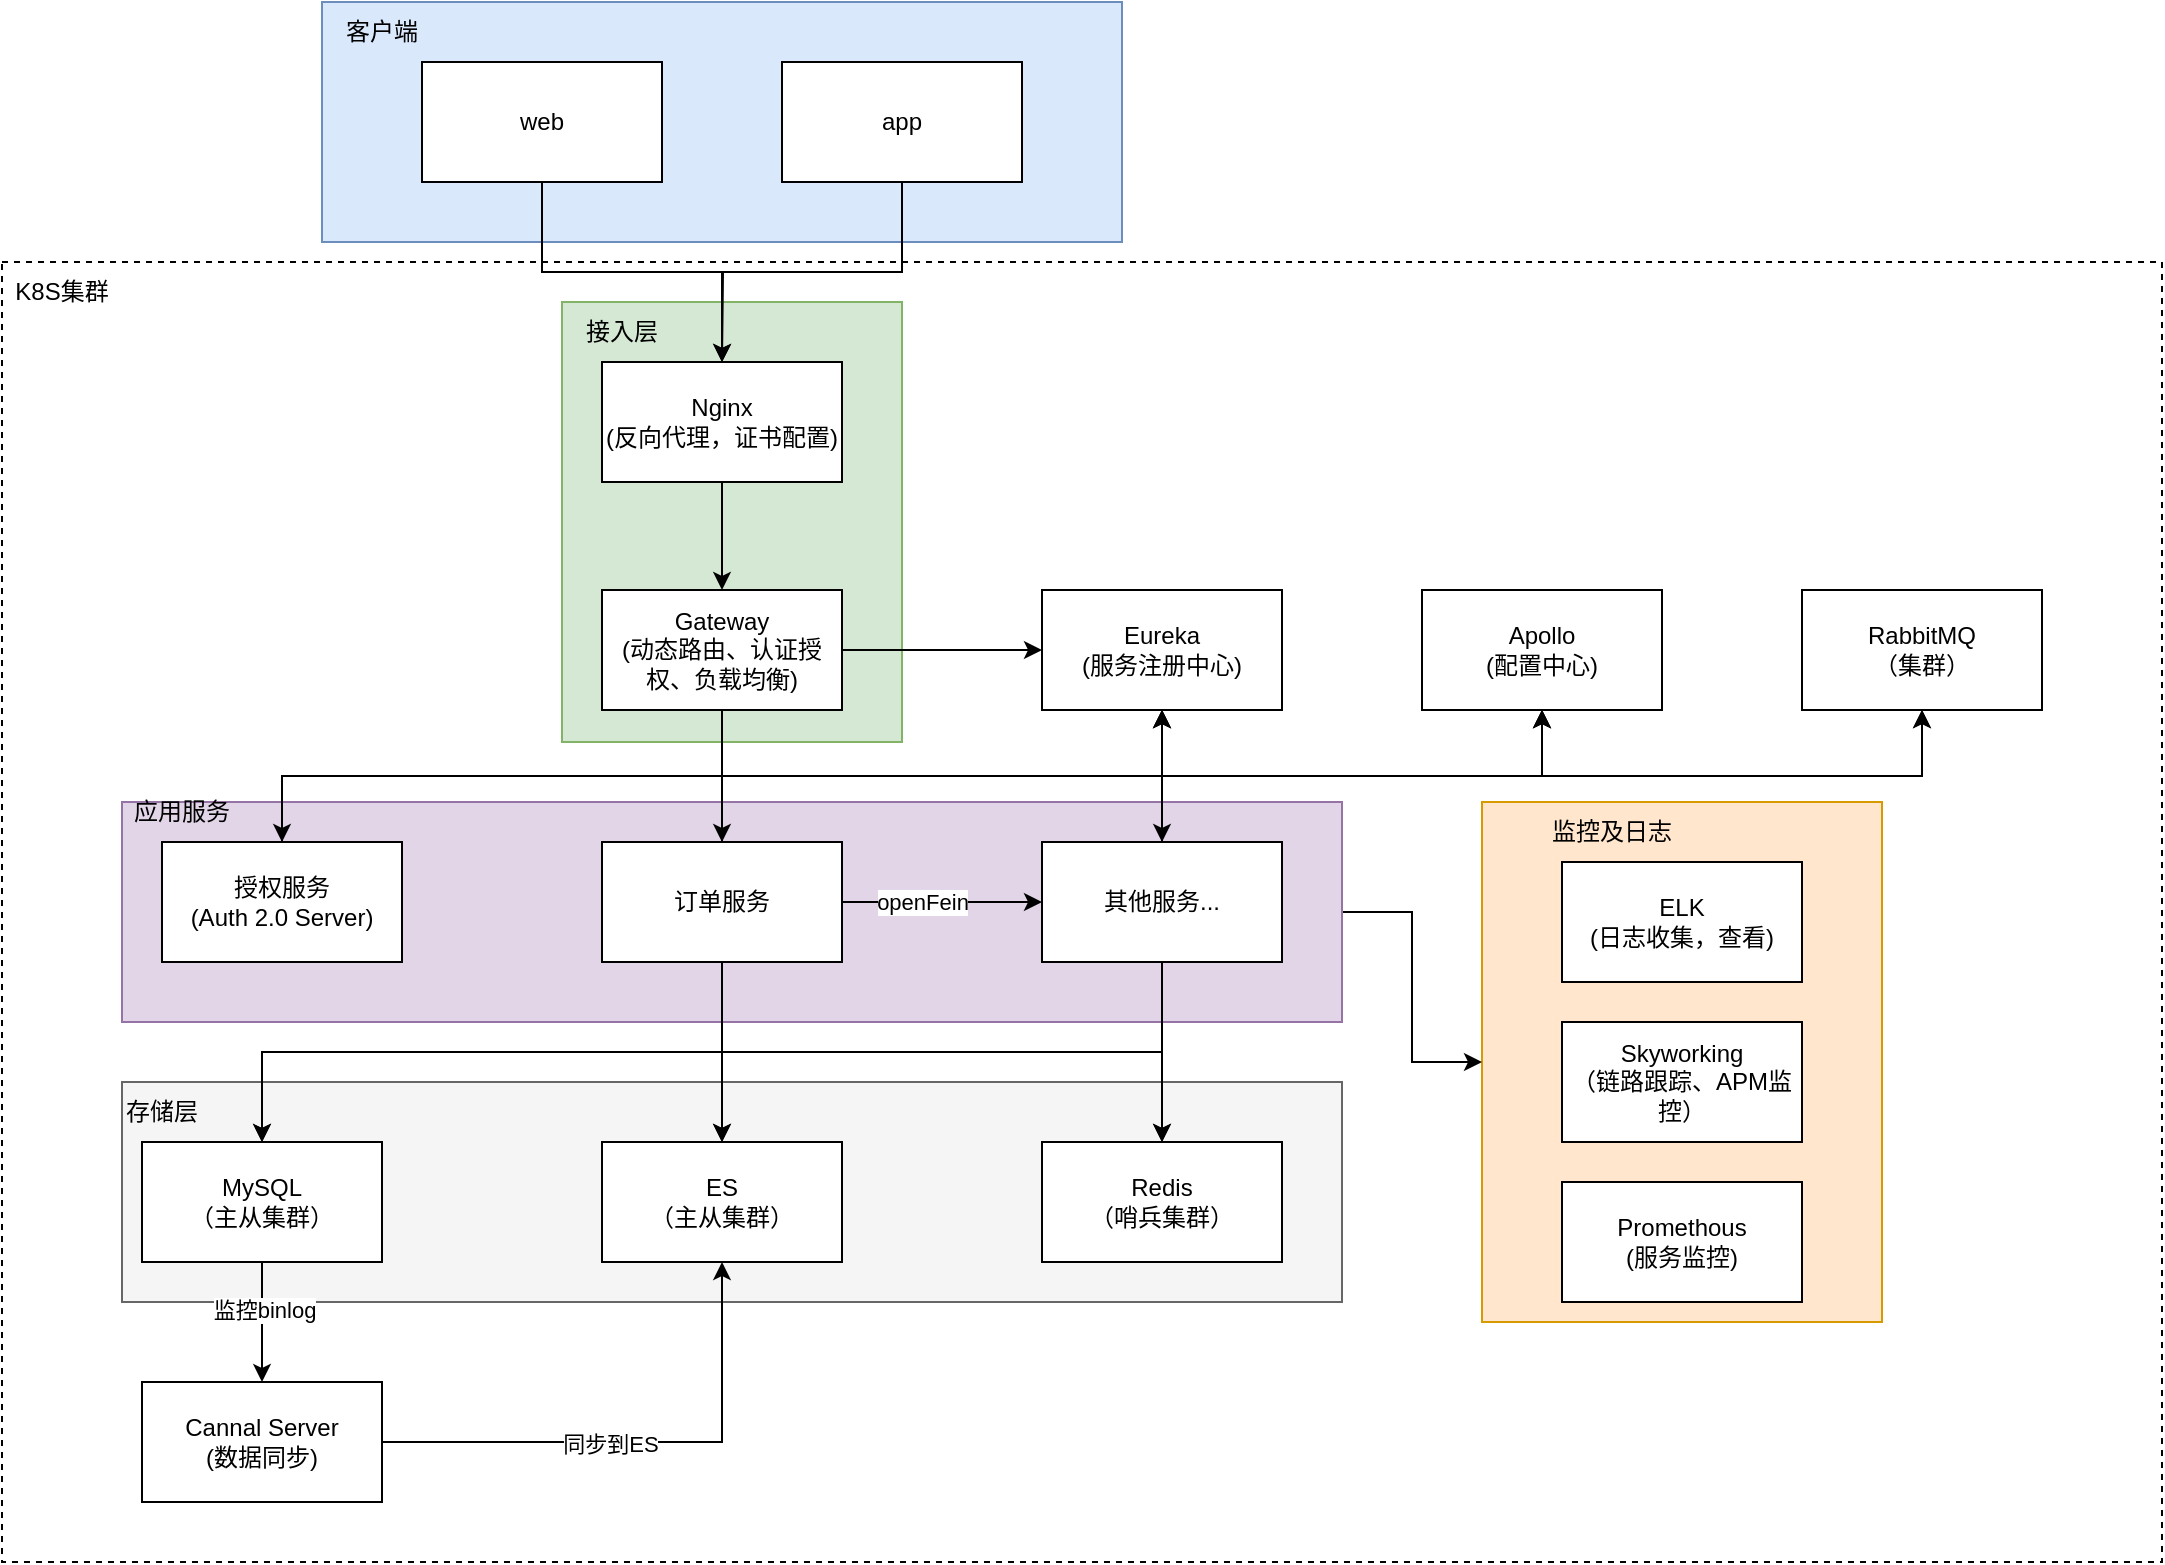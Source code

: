<mxfile version="24.7.7">
  <diagram name="第 1 页" id="JWrh12a5ofCbuKyQh7Sv">
    <mxGraphModel dx="1434" dy="841" grid="1" gridSize="10" guides="1" tooltips="1" connect="1" arrows="1" fold="1" page="1" pageScale="1" pageWidth="1169" pageHeight="827" math="0" shadow="0">
      <root>
        <mxCell id="0" />
        <mxCell id="1" parent="0" />
        <mxCell id="1WofLLIVv_YYoYcuGVh5-64" value="" style="rounded=0;whiteSpace=wrap;html=1;dashed=1;" parent="1" vertex="1">
          <mxGeometry x="160" y="220" width="1080" height="650" as="geometry" />
        </mxCell>
        <mxCell id="1WofLLIVv_YYoYcuGVh5-69" value="" style="rounded=0;whiteSpace=wrap;html=1;fillColor=#ffe6cc;strokeColor=#d79b00;" parent="1" vertex="1">
          <mxGeometry x="900" y="490" width="200" height="260" as="geometry" />
        </mxCell>
        <mxCell id="1WofLLIVv_YYoYcuGVh5-57" value="" style="rounded=0;whiteSpace=wrap;html=1;fillColor=#f5f5f5;strokeColor=#666666;fontColor=#333333;" parent="1" vertex="1">
          <mxGeometry x="220" y="630" width="610" height="110" as="geometry" />
        </mxCell>
        <mxCell id="1WofLLIVv_YYoYcuGVh5-46" value="" style="rounded=0;whiteSpace=wrap;html=1;fillColor=#d5e8d4;strokeColor=#82b366;" parent="1" vertex="1">
          <mxGeometry x="440" y="240" width="170" height="220" as="geometry" />
        </mxCell>
        <mxCell id="1WofLLIVv_YYoYcuGVh5-72" style="edgeStyle=orthogonalEdgeStyle;rounded=0;orthogonalLoop=1;jettySize=auto;html=1;exitX=1;exitY=0.5;exitDx=0;exitDy=0;entryX=0;entryY=0.5;entryDx=0;entryDy=0;" parent="1" source="1WofLLIVv_YYoYcuGVh5-44" target="1WofLLIVv_YYoYcuGVh5-69" edge="1">
          <mxGeometry relative="1" as="geometry" />
        </mxCell>
        <mxCell id="1WofLLIVv_YYoYcuGVh5-44" value="" style="rounded=0;whiteSpace=wrap;html=1;fillColor=#e1d5e7;strokeColor=#9673a6;" parent="1" vertex="1">
          <mxGeometry x="220" y="490" width="610" height="110" as="geometry" />
        </mxCell>
        <mxCell id="1WofLLIVv_YYoYcuGVh5-42" value="" style="rounded=0;whiteSpace=wrap;html=1;fillColor=#dae8fc;strokeColor=#6c8ebf;" parent="1" vertex="1">
          <mxGeometry x="320" y="90" width="400" height="120" as="geometry" />
        </mxCell>
        <mxCell id="1WofLLIVv_YYoYcuGVh5-6" style="edgeStyle=orthogonalEdgeStyle;rounded=0;orthogonalLoop=1;jettySize=auto;html=1;exitX=0.5;exitY=1;exitDx=0;exitDy=0;entryX=0.5;entryY=0;entryDx=0;entryDy=0;" parent="1" source="1WofLLIVv_YYoYcuGVh5-2" target="1WofLLIVv_YYoYcuGVh5-4" edge="1">
          <mxGeometry relative="1" as="geometry" />
        </mxCell>
        <mxCell id="1WofLLIVv_YYoYcuGVh5-2" value="web" style="rounded=0;whiteSpace=wrap;html=1;" parent="1" vertex="1">
          <mxGeometry x="370" y="120" width="120" height="60" as="geometry" />
        </mxCell>
        <mxCell id="1WofLLIVv_YYoYcuGVh5-7" style="edgeStyle=orthogonalEdgeStyle;rounded=0;orthogonalLoop=1;jettySize=auto;html=1;exitX=0.5;exitY=1;exitDx=0;exitDy=0;" parent="1" source="1WofLLIVv_YYoYcuGVh5-3" edge="1">
          <mxGeometry relative="1" as="geometry">
            <mxPoint x="520" y="270" as="targetPoint" />
          </mxGeometry>
        </mxCell>
        <mxCell id="1WofLLIVv_YYoYcuGVh5-3" value="app" style="rounded=0;whiteSpace=wrap;html=1;" parent="1" vertex="1">
          <mxGeometry x="550" y="120" width="120" height="60" as="geometry" />
        </mxCell>
        <mxCell id="1WofLLIVv_YYoYcuGVh5-8" style="edgeStyle=orthogonalEdgeStyle;rounded=0;orthogonalLoop=1;jettySize=auto;html=1;exitX=0.5;exitY=1;exitDx=0;exitDy=0;entryX=0.5;entryY=0;entryDx=0;entryDy=0;" parent="1" source="1WofLLIVv_YYoYcuGVh5-4" target="1WofLLIVv_YYoYcuGVh5-5" edge="1">
          <mxGeometry relative="1" as="geometry" />
        </mxCell>
        <mxCell id="1WofLLIVv_YYoYcuGVh5-4" value="Nginx&lt;br&gt;(反向代理，证书配置)" style="rounded=0;whiteSpace=wrap;html=1;" parent="1" vertex="1">
          <mxGeometry x="460" y="270" width="120" height="60" as="geometry" />
        </mxCell>
        <mxCell id="1WofLLIVv_YYoYcuGVh5-10" style="edgeStyle=orthogonalEdgeStyle;rounded=0;orthogonalLoop=1;jettySize=auto;html=1;exitX=1;exitY=0.5;exitDx=0;exitDy=0;entryX=0;entryY=0.5;entryDx=0;entryDy=0;" parent="1" source="1WofLLIVv_YYoYcuGVh5-5" target="1WofLLIVv_YYoYcuGVh5-9" edge="1">
          <mxGeometry relative="1" as="geometry" />
        </mxCell>
        <mxCell id="1WofLLIVv_YYoYcuGVh5-12" style="edgeStyle=orthogonalEdgeStyle;rounded=0;orthogonalLoop=1;jettySize=auto;html=1;exitX=0.5;exitY=1;exitDx=0;exitDy=0;entryX=0.5;entryY=0;entryDx=0;entryDy=0;" parent="1" source="1WofLLIVv_YYoYcuGVh5-5" target="1WofLLIVv_YYoYcuGVh5-11" edge="1">
          <mxGeometry relative="1" as="geometry" />
        </mxCell>
        <mxCell id="1WofLLIVv_YYoYcuGVh5-17" style="edgeStyle=orthogonalEdgeStyle;rounded=0;orthogonalLoop=1;jettySize=auto;html=1;exitX=0.5;exitY=1;exitDx=0;exitDy=0;entryX=0.5;entryY=0;entryDx=0;entryDy=0;" parent="1" source="1WofLLIVv_YYoYcuGVh5-5" target="1WofLLIVv_YYoYcuGVh5-13" edge="1">
          <mxGeometry relative="1" as="geometry" />
        </mxCell>
        <mxCell id="1WofLLIVv_YYoYcuGVh5-18" style="edgeStyle=orthogonalEdgeStyle;rounded=0;orthogonalLoop=1;jettySize=auto;html=1;exitX=0.5;exitY=1;exitDx=0;exitDy=0;" parent="1" source="1WofLLIVv_YYoYcuGVh5-5" target="1WofLLIVv_YYoYcuGVh5-14" edge="1">
          <mxGeometry relative="1" as="geometry" />
        </mxCell>
        <mxCell id="1WofLLIVv_YYoYcuGVh5-5" value="Gateway&lt;br&gt;(动态路由、认证授权、负载均衡)" style="rounded=0;whiteSpace=wrap;html=1;" parent="1" vertex="1">
          <mxGeometry x="460" y="384" width="120" height="60" as="geometry" />
        </mxCell>
        <mxCell id="1WofLLIVv_YYoYcuGVh5-9" value="Eureka&lt;br&gt;(服务注册中心)" style="rounded=0;whiteSpace=wrap;html=1;" parent="1" vertex="1">
          <mxGeometry x="680" y="384" width="120" height="60" as="geometry" />
        </mxCell>
        <mxCell id="1WofLLIVv_YYoYcuGVh5-20" style="edgeStyle=orthogonalEdgeStyle;rounded=0;orthogonalLoop=1;jettySize=auto;html=1;exitX=0.5;exitY=0;exitDx=0;exitDy=0;entryX=0.5;entryY=1;entryDx=0;entryDy=0;" parent="1" source="1WofLLIVv_YYoYcuGVh5-11" target="1WofLLIVv_YYoYcuGVh5-9" edge="1">
          <mxGeometry relative="1" as="geometry" />
        </mxCell>
        <mxCell id="1WofLLIVv_YYoYcuGVh5-23" style="edgeStyle=orthogonalEdgeStyle;rounded=0;orthogonalLoop=1;jettySize=auto;html=1;exitX=1;exitY=0.5;exitDx=0;exitDy=0;entryX=0;entryY=0.5;entryDx=0;entryDy=0;" parent="1" source="1WofLLIVv_YYoYcuGVh5-11" target="1WofLLIVv_YYoYcuGVh5-14" edge="1">
          <mxGeometry relative="1" as="geometry" />
        </mxCell>
        <mxCell id="1WofLLIVv_YYoYcuGVh5-24" value="openFein" style="edgeLabel;html=1;align=center;verticalAlign=middle;resizable=0;points=[];" parent="1WofLLIVv_YYoYcuGVh5-23" vertex="1" connectable="0">
          <mxGeometry x="-0.2" relative="1" as="geometry">
            <mxPoint as="offset" />
          </mxGeometry>
        </mxCell>
        <mxCell id="1WofLLIVv_YYoYcuGVh5-30" style="edgeStyle=orthogonalEdgeStyle;rounded=0;orthogonalLoop=1;jettySize=auto;html=1;exitX=0.5;exitY=0;exitDx=0;exitDy=0;entryX=0.5;entryY=1;entryDx=0;entryDy=0;" parent="1" source="1WofLLIVv_YYoYcuGVh5-11" target="1WofLLIVv_YYoYcuGVh5-25" edge="1">
          <mxGeometry relative="1" as="geometry" />
        </mxCell>
        <mxCell id="1WofLLIVv_YYoYcuGVh5-40" style="edgeStyle=orthogonalEdgeStyle;rounded=0;orthogonalLoop=1;jettySize=auto;html=1;exitX=0.5;exitY=0;exitDx=0;exitDy=0;entryX=0.5;entryY=1;entryDx=0;entryDy=0;" parent="1" source="1WofLLIVv_YYoYcuGVh5-11" target="1WofLLIVv_YYoYcuGVh5-37" edge="1">
          <mxGeometry relative="1" as="geometry" />
        </mxCell>
        <mxCell id="1WofLLIVv_YYoYcuGVh5-51" style="edgeStyle=orthogonalEdgeStyle;rounded=0;orthogonalLoop=1;jettySize=auto;html=1;exitX=0.5;exitY=1;exitDx=0;exitDy=0;" parent="1" source="1WofLLIVv_YYoYcuGVh5-11" target="1WofLLIVv_YYoYcuGVh5-48" edge="1">
          <mxGeometry relative="1" as="geometry" />
        </mxCell>
        <mxCell id="1WofLLIVv_YYoYcuGVh5-52" style="edgeStyle=orthogonalEdgeStyle;rounded=0;orthogonalLoop=1;jettySize=auto;html=1;exitX=0.5;exitY=1;exitDx=0;exitDy=0;" parent="1" source="1WofLLIVv_YYoYcuGVh5-11" target="1WofLLIVv_YYoYcuGVh5-49" edge="1">
          <mxGeometry relative="1" as="geometry" />
        </mxCell>
        <mxCell id="1WofLLIVv_YYoYcuGVh5-53" style="edgeStyle=orthogonalEdgeStyle;rounded=0;orthogonalLoop=1;jettySize=auto;html=1;exitX=0.5;exitY=1;exitDx=0;exitDy=0;entryX=0.5;entryY=0;entryDx=0;entryDy=0;" parent="1" source="1WofLLIVv_YYoYcuGVh5-11" target="1WofLLIVv_YYoYcuGVh5-50" edge="1">
          <mxGeometry relative="1" as="geometry" />
        </mxCell>
        <mxCell id="1WofLLIVv_YYoYcuGVh5-11" value="订单服务" style="rounded=0;whiteSpace=wrap;html=1;" parent="1" vertex="1">
          <mxGeometry x="460" y="510" width="120" height="60" as="geometry" />
        </mxCell>
        <mxCell id="1WofLLIVv_YYoYcuGVh5-19" style="edgeStyle=orthogonalEdgeStyle;rounded=0;orthogonalLoop=1;jettySize=auto;html=1;exitX=0.5;exitY=0;exitDx=0;exitDy=0;entryX=0.5;entryY=1;entryDx=0;entryDy=0;" parent="1" source="1WofLLIVv_YYoYcuGVh5-13" target="1WofLLIVv_YYoYcuGVh5-9" edge="1">
          <mxGeometry relative="1" as="geometry" />
        </mxCell>
        <mxCell id="1WofLLIVv_YYoYcuGVh5-26" style="edgeStyle=orthogonalEdgeStyle;rounded=0;orthogonalLoop=1;jettySize=auto;html=1;exitX=0.5;exitY=0;exitDx=0;exitDy=0;entryX=0.5;entryY=1;entryDx=0;entryDy=0;" parent="1" source="1WofLLIVv_YYoYcuGVh5-13" target="1WofLLIVv_YYoYcuGVh5-25" edge="1">
          <mxGeometry relative="1" as="geometry" />
        </mxCell>
        <mxCell id="1WofLLIVv_YYoYcuGVh5-13" value="授权服务&lt;br&gt;(Auth 2.0 Server)" style="rounded=0;whiteSpace=wrap;html=1;" parent="1" vertex="1">
          <mxGeometry x="240" y="510" width="120" height="60" as="geometry" />
        </mxCell>
        <mxCell id="1WofLLIVv_YYoYcuGVh5-21" style="edgeStyle=orthogonalEdgeStyle;rounded=0;orthogonalLoop=1;jettySize=auto;html=1;exitX=0.5;exitY=0;exitDx=0;exitDy=0;entryX=0.5;entryY=1;entryDx=0;entryDy=0;" parent="1" source="1WofLLIVv_YYoYcuGVh5-14" target="1WofLLIVv_YYoYcuGVh5-9" edge="1">
          <mxGeometry relative="1" as="geometry" />
        </mxCell>
        <mxCell id="1WofLLIVv_YYoYcuGVh5-29" style="edgeStyle=orthogonalEdgeStyle;rounded=0;orthogonalLoop=1;jettySize=auto;html=1;exitX=0.5;exitY=0;exitDx=0;exitDy=0;entryX=0.5;entryY=1;entryDx=0;entryDy=0;" parent="1" source="1WofLLIVv_YYoYcuGVh5-14" target="1WofLLIVv_YYoYcuGVh5-25" edge="1">
          <mxGeometry relative="1" as="geometry" />
        </mxCell>
        <mxCell id="1WofLLIVv_YYoYcuGVh5-38" style="edgeStyle=orthogonalEdgeStyle;rounded=0;orthogonalLoop=1;jettySize=auto;html=1;exitX=0.5;exitY=0;exitDx=0;exitDy=0;entryX=0.5;entryY=1;entryDx=0;entryDy=0;" parent="1" source="1WofLLIVv_YYoYcuGVh5-14" target="1WofLLIVv_YYoYcuGVh5-37" edge="1">
          <mxGeometry relative="1" as="geometry" />
        </mxCell>
        <mxCell id="1WofLLIVv_YYoYcuGVh5-54" style="edgeStyle=orthogonalEdgeStyle;rounded=0;orthogonalLoop=1;jettySize=auto;html=1;exitX=0.5;exitY=1;exitDx=0;exitDy=0;entryX=0.5;entryY=0;entryDx=0;entryDy=0;" parent="1" source="1WofLLIVv_YYoYcuGVh5-14" target="1WofLLIVv_YYoYcuGVh5-50" edge="1">
          <mxGeometry relative="1" as="geometry" />
        </mxCell>
        <mxCell id="1WofLLIVv_YYoYcuGVh5-55" style="edgeStyle=orthogonalEdgeStyle;rounded=0;orthogonalLoop=1;jettySize=auto;html=1;exitX=0.5;exitY=1;exitDx=0;exitDy=0;" parent="1" source="1WofLLIVv_YYoYcuGVh5-14" target="1WofLLIVv_YYoYcuGVh5-49" edge="1">
          <mxGeometry relative="1" as="geometry" />
        </mxCell>
        <mxCell id="1WofLLIVv_YYoYcuGVh5-56" style="edgeStyle=orthogonalEdgeStyle;rounded=0;orthogonalLoop=1;jettySize=auto;html=1;exitX=0.5;exitY=1;exitDx=0;exitDy=0;entryX=0.5;entryY=0;entryDx=0;entryDy=0;" parent="1" source="1WofLLIVv_YYoYcuGVh5-14" target="1WofLLIVv_YYoYcuGVh5-48" edge="1">
          <mxGeometry relative="1" as="geometry" />
        </mxCell>
        <mxCell id="1WofLLIVv_YYoYcuGVh5-14" value="其他服务..." style="rounded=0;whiteSpace=wrap;html=1;" parent="1" vertex="1">
          <mxGeometry x="680" y="510" width="120" height="60" as="geometry" />
        </mxCell>
        <mxCell id="1WofLLIVv_YYoYcuGVh5-25" value="Apollo&lt;br&gt;(配置中心)" style="rounded=0;whiteSpace=wrap;html=1;" parent="1" vertex="1">
          <mxGeometry x="870" y="384" width="120" height="60" as="geometry" />
        </mxCell>
        <mxCell id="1WofLLIVv_YYoYcuGVh5-37" value="RabbitMQ&lt;br&gt;（集群）" style="rounded=0;whiteSpace=wrap;html=1;" parent="1" vertex="1">
          <mxGeometry x="1060" y="384" width="120" height="60" as="geometry" />
        </mxCell>
        <mxCell id="1WofLLIVv_YYoYcuGVh5-43" value="客户端" style="text;html=1;align=center;verticalAlign=middle;whiteSpace=wrap;rounded=0;" parent="1" vertex="1">
          <mxGeometry x="320" y="90" width="60" height="30" as="geometry" />
        </mxCell>
        <mxCell id="1WofLLIVv_YYoYcuGVh5-45" value="应用服务" style="text;html=1;align=center;verticalAlign=middle;whiteSpace=wrap;rounded=0;" parent="1" vertex="1">
          <mxGeometry x="220" y="480" width="60" height="30" as="geometry" />
        </mxCell>
        <mxCell id="1WofLLIVv_YYoYcuGVh5-47" value="接入层" style="text;html=1;align=center;verticalAlign=middle;whiteSpace=wrap;rounded=0;" parent="1" vertex="1">
          <mxGeometry x="440" y="240" width="60" height="30" as="geometry" />
        </mxCell>
        <mxCell id="1WofLLIVv_YYoYcuGVh5-60" style="edgeStyle=orthogonalEdgeStyle;rounded=0;orthogonalLoop=1;jettySize=auto;html=1;exitX=0.5;exitY=1;exitDx=0;exitDy=0;" parent="1" source="1WofLLIVv_YYoYcuGVh5-48" target="1WofLLIVv_YYoYcuGVh5-59" edge="1">
          <mxGeometry relative="1" as="geometry" />
        </mxCell>
        <mxCell id="1WofLLIVv_YYoYcuGVh5-62" value="监控binlog" style="edgeLabel;html=1;align=center;verticalAlign=middle;resizable=0;points=[];" parent="1WofLLIVv_YYoYcuGVh5-60" vertex="1" connectable="0">
          <mxGeometry x="-0.2" y="1" relative="1" as="geometry">
            <mxPoint as="offset" />
          </mxGeometry>
        </mxCell>
        <mxCell id="1WofLLIVv_YYoYcuGVh5-48" value="MySQL&lt;br&gt;（主从集群）" style="rounded=0;whiteSpace=wrap;html=1;" parent="1" vertex="1">
          <mxGeometry x="230" y="660" width="120" height="60" as="geometry" />
        </mxCell>
        <mxCell id="1WofLLIVv_YYoYcuGVh5-49" value="ES&lt;br&gt;（主从集群）" style="rounded=0;whiteSpace=wrap;html=1;" parent="1" vertex="1">
          <mxGeometry x="460" y="660" width="120" height="60" as="geometry" />
        </mxCell>
        <mxCell id="1WofLLIVv_YYoYcuGVh5-50" value="Redis&lt;br&gt;（哨兵集群）" style="rounded=0;whiteSpace=wrap;html=1;" parent="1" vertex="1">
          <mxGeometry x="680" y="660" width="120" height="60" as="geometry" />
        </mxCell>
        <mxCell id="1WofLLIVv_YYoYcuGVh5-58" value="存储层" style="text;html=1;align=center;verticalAlign=middle;whiteSpace=wrap;rounded=0;" parent="1" vertex="1">
          <mxGeometry x="210" y="630" width="60" height="30" as="geometry" />
        </mxCell>
        <mxCell id="1WofLLIVv_YYoYcuGVh5-61" style="edgeStyle=orthogonalEdgeStyle;rounded=0;orthogonalLoop=1;jettySize=auto;html=1;exitX=1;exitY=0.5;exitDx=0;exitDy=0;entryX=0.5;entryY=1;entryDx=0;entryDy=0;" parent="1" source="1WofLLIVv_YYoYcuGVh5-59" target="1WofLLIVv_YYoYcuGVh5-49" edge="1">
          <mxGeometry relative="1" as="geometry" />
        </mxCell>
        <mxCell id="1WofLLIVv_YYoYcuGVh5-63" value="同步到ES" style="edgeLabel;html=1;align=center;verticalAlign=middle;resizable=0;points=[];" parent="1WofLLIVv_YYoYcuGVh5-61" vertex="1" connectable="0">
          <mxGeometry x="-0.128" y="-1" relative="1" as="geometry">
            <mxPoint as="offset" />
          </mxGeometry>
        </mxCell>
        <mxCell id="1WofLLIVv_YYoYcuGVh5-59" value="Cannal Server&lt;br&gt;(数据同步)" style="rounded=0;whiteSpace=wrap;html=1;" parent="1" vertex="1">
          <mxGeometry x="230" y="780" width="120" height="60" as="geometry" />
        </mxCell>
        <mxCell id="1WofLLIVv_YYoYcuGVh5-65" value="K8S集群" style="text;html=1;align=center;verticalAlign=middle;whiteSpace=wrap;rounded=0;" parent="1" vertex="1">
          <mxGeometry x="160" y="220" width="60" height="30" as="geometry" />
        </mxCell>
        <mxCell id="1WofLLIVv_YYoYcuGVh5-66" value="ELK&lt;br&gt;(日志收集，查看)" style="rounded=0;whiteSpace=wrap;html=1;" parent="1" vertex="1">
          <mxGeometry x="940" y="520" width="120" height="60" as="geometry" />
        </mxCell>
        <mxCell id="1WofLLIVv_YYoYcuGVh5-67" value="Skyworking&lt;br&gt;（链路跟踪、APM监控）" style="rounded=0;whiteSpace=wrap;html=1;" parent="1" vertex="1">
          <mxGeometry x="940" y="600" width="120" height="60" as="geometry" />
        </mxCell>
        <mxCell id="1WofLLIVv_YYoYcuGVh5-68" value="Promethous&lt;br&gt;(服务监控)" style="rounded=0;whiteSpace=wrap;html=1;" parent="1" vertex="1">
          <mxGeometry x="940" y="680" width="120" height="60" as="geometry" />
        </mxCell>
        <mxCell id="1WofLLIVv_YYoYcuGVh5-70" value="监控及日志" style="text;html=1;align=center;verticalAlign=middle;whiteSpace=wrap;rounded=0;" parent="1" vertex="1">
          <mxGeometry x="930" y="490" width="70" height="30" as="geometry" />
        </mxCell>
      </root>
    </mxGraphModel>
  </diagram>
</mxfile>
